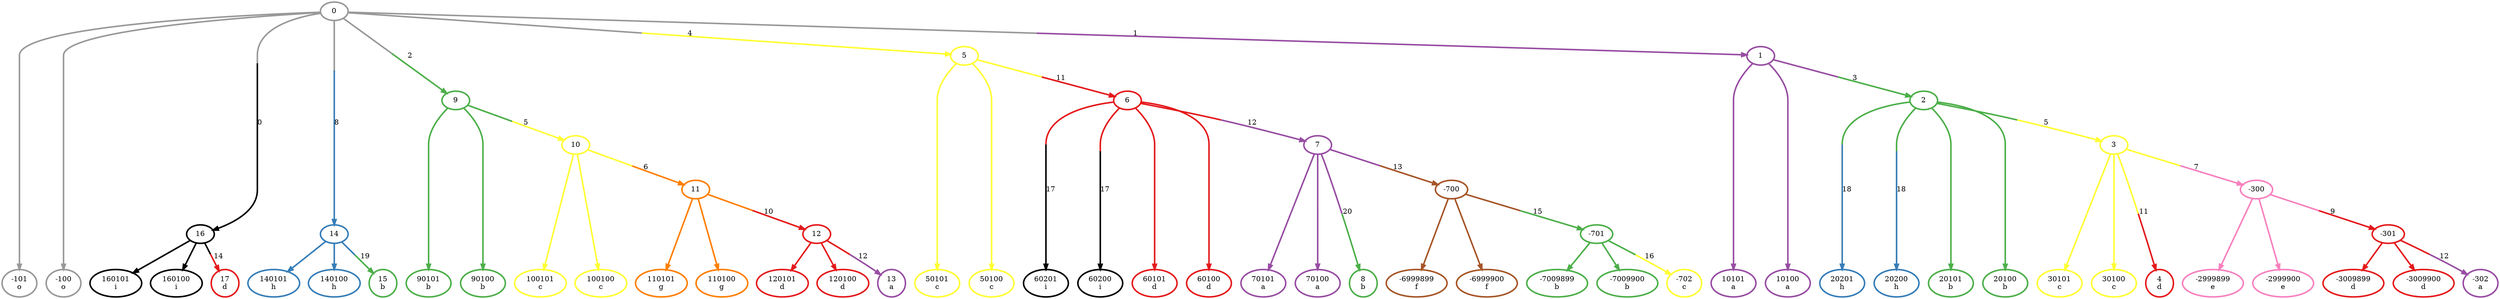 digraph T {
	{
		rank=same
		0 [penwidth=3,colorscheme=set19,color=1,label="120101\nd"]
		1 [penwidth=3,colorscheme=set19,color=1,label="120100\nd"]
		2 [penwidth=3,colorscheme=set19,color=4,label="13\na"]
		3 [penwidth=3,colorscheme=set19,color=5,label="110101\ng"]
		4 [penwidth=3,colorscheme=set19,color=5,label="110100\ng"]
		5 [penwidth=3,colorscheme=set19,color=6,label="100101\nc"]
		6 [penwidth=3,colorscheme=set19,color=6,label="100100\nc"]
		7 [penwidth=3,colorscheme=set19,color=3,label="-7009899\nb"]
		8 [penwidth=3,colorscheme=set19,color=3,label="-7009900\nb"]
		9 [penwidth=3,colorscheme=set19,color=6,label="-702\nc"]
		10 [penwidth=3,colorscheme=set19,color=7,label="-6999899\nf"]
		11 [penwidth=3,colorscheme=set19,color=7,label="-6999900\nf"]
		12 [penwidth=3,colorscheme=set19,color=4,label="70101\na"]
		13 [penwidth=3,colorscheme=set19,color=4,label="70100\na"]
		14 [penwidth=3,colorscheme=set19,color=3,label="8\nb"]
		15 [penwidth=3,colorscheme=set19,color=0,label="60201\ni"]
		16 [penwidth=3,colorscheme=set19,color=0,label="60200\ni"]
		17 [penwidth=3,colorscheme=set19,color=1,label="60101\nd"]
		18 [penwidth=3,colorscheme=set19,color=1,label="60100\nd"]
		19 [penwidth=3,colorscheme=set19,color=1,label="-3009899\nd"]
		20 [penwidth=3,colorscheme=set19,color=1,label="-3009900\nd"]
		21 [penwidth=3,colorscheme=set19,color=4,label="-302\na"]
		22 [penwidth=3,colorscheme=set19,color=8,label="-2999899\ne"]
		23 [penwidth=3,colorscheme=set19,color=8,label="-2999900\ne"]
		24 [penwidth=3,colorscheme=set19,color=6,label="30101\nc"]
		25 [penwidth=3,colorscheme=set19,color=6,label="30100\nc"]
		26 [penwidth=3,colorscheme=set19,color=1,label="4\nd"]
		27 [penwidth=3,colorscheme=set19,color=2,label="20201\nh"]
		28 [penwidth=3,colorscheme=set19,color=2,label="20200\nh"]
		29 [penwidth=3,colorscheme=set19,color=3,label="20101\nb"]
		30 [penwidth=3,colorscheme=set19,color=3,label="20100\nb"]
		31 [penwidth=3,colorscheme=set19,color=0,label="160101\ni"]
		32 [penwidth=3,colorscheme=set19,color=0,label="160100\ni"]
		33 [penwidth=3,colorscheme=set19,color=1,label="17\nd"]
		34 [penwidth=3,colorscheme=set19,color=2,label="140101\nh"]
		35 [penwidth=3,colorscheme=set19,color=2,label="140100\nh"]
		36 [penwidth=3,colorscheme=set19,color=3,label="15\nb"]
		37 [penwidth=3,colorscheme=set19,color=3,label="90101\nb"]
		38 [penwidth=3,colorscheme=set19,color=3,label="90100\nb"]
		39 [penwidth=3,colorscheme=set19,color=6,label="50101\nc"]
		40 [penwidth=3,colorscheme=set19,color=6,label="50100\nc"]
		41 [penwidth=3,colorscheme=set19,color=4,label="10101\na"]
		42 [penwidth=3,colorscheme=set19,color=4,label="10100\na"]
		43 [penwidth=3,colorscheme=set19,color=9,label="-101\no"]
		44 [penwidth=3,colorscheme=set19,color=9,label="-100\no"]
	}
	45 [penwidth=3,colorscheme=set19,color=1,label="12"]
	46 [penwidth=3,colorscheme=set19,color=5,label="11"]
	47 [penwidth=3,colorscheme=set19,color=6,label="10"]
	48 [penwidth=3,colorscheme=set19,color=3,label="-701"]
	49 [penwidth=3,colorscheme=set19,color=7,label="-700"]
	50 [penwidth=3,colorscheme=set19,color=4,label="7"]
	51 [penwidth=3,colorscheme=set19,color=1,label="6"]
	52 [penwidth=3,colorscheme=set19,color=1,label="-301"]
	53 [penwidth=3,colorscheme=set19,color=8,label="-300"]
	54 [penwidth=3,colorscheme=set19,color=6,label="3"]
	55 [penwidth=3,colorscheme=set19,color=3,label="2"]
	56 [penwidth=3,colorscheme=set19,color=0,label="16"]
	57 [penwidth=3,colorscheme=set19,color=2,label="14"]
	58 [penwidth=3,colorscheme=set19,color=3,label="9"]
	59 [penwidth=3,colorscheme=set19,color=6,label="5"]
	60 [penwidth=3,colorscheme=set19,color=4,label="1"]
	61 [penwidth=3,colorscheme=set19,color=9,label="0"]
	45 -> 0 [penwidth=3,colorscheme=set19,color="1;0.5:1"]
	45 -> 1 [penwidth=3,colorscheme=set19,color="1;0.5:1"]
	45 -> 2 [penwidth=3,colorscheme=set19,color="1;0.5:4",label="12"]
	46 -> 3 [penwidth=3,colorscheme=set19,color="5;0.5:5"]
	46 -> 4 [penwidth=3,colorscheme=set19,color="5;0.5:5"]
	46 -> 45 [penwidth=3,colorscheme=set19,color="5;0.5:1",label="10"]
	47 -> 5 [penwidth=3,colorscheme=set19,color="6;0.5:6"]
	47 -> 6 [penwidth=3,colorscheme=set19,color="6;0.5:6"]
	47 -> 46 [penwidth=3,colorscheme=set19,color="6;0.5:5",label="6"]
	48 -> 7 [penwidth=3,colorscheme=set19,color="3;0.5:3"]
	48 -> 8 [penwidth=3,colorscheme=set19,color="3;0.5:3"]
	48 -> 9 [penwidth=3,colorscheme=set19,color="3;0.5:6",label="16"]
	49 -> 10 [penwidth=3,colorscheme=set19,color="7;0.5:7"]
	49 -> 11 [penwidth=3,colorscheme=set19,color="7;0.5:7"]
	49 -> 48 [penwidth=3,colorscheme=set19,color="7;0.5:3",label="15"]
	50 -> 12 [penwidth=3,colorscheme=set19,color="4;0.5:4"]
	50 -> 13 [penwidth=3,colorscheme=set19,color="4;0.5:4"]
	50 -> 14 [penwidth=3,colorscheme=set19,color="4;0.5:3",label="20"]
	50 -> 49 [penwidth=3,colorscheme=set19,color="4;0.5:7",label="13"]
	51 -> 15 [penwidth=3,colorscheme=set19,color="1;0.5:0",label="17"]
	51 -> 16 [penwidth=3,colorscheme=set19,color="1;0.5:0",label="17"]
	51 -> 17 [penwidth=3,colorscheme=set19,color="1;0.5:1"]
	51 -> 18 [penwidth=3,colorscheme=set19,color="1;0.5:1"]
	51 -> 50 [penwidth=3,colorscheme=set19,color="1;0.5:4",label="12"]
	52 -> 19 [penwidth=3,colorscheme=set19,color="1;0.5:1"]
	52 -> 20 [penwidth=3,colorscheme=set19,color="1;0.5:1"]
	52 -> 21 [penwidth=3,colorscheme=set19,color="1;0.5:4",label="12"]
	53 -> 22 [penwidth=3,colorscheme=set19,color="8;0.5:8"]
	53 -> 23 [penwidth=3,colorscheme=set19,color="8;0.5:8"]
	53 -> 52 [penwidth=3,colorscheme=set19,color="8;0.5:1",label="9"]
	54 -> 24 [penwidth=3,colorscheme=set19,color="6;0.5:6"]
	54 -> 25 [penwidth=3,colorscheme=set19,color="6;0.5:6"]
	54 -> 26 [penwidth=3,colorscheme=set19,color="6;0.5:1",label="11"]
	54 -> 53 [penwidth=3,colorscheme=set19,color="6;0.5:8",label="7"]
	55 -> 27 [penwidth=3,colorscheme=set19,color="3;0.5:2",label="18"]
	55 -> 28 [penwidth=3,colorscheme=set19,color="3;0.5:2",label="18"]
	55 -> 29 [penwidth=3,colorscheme=set19,color="3;0.5:3"]
	55 -> 30 [penwidth=3,colorscheme=set19,color="3;0.5:3"]
	55 -> 54 [penwidth=3,colorscheme=set19,color="3;0.5:6",label="5"]
	56 -> 31 [penwidth=3,colorscheme=set19,color="0;0.5:0"]
	56 -> 32 [penwidth=3,colorscheme=set19,color="0;0.5:0"]
	56 -> 33 [penwidth=3,colorscheme=set19,color="0;0.5:1",label="14"]
	57 -> 34 [penwidth=3,colorscheme=set19,color="2;0.5:2"]
	57 -> 35 [penwidth=3,colorscheme=set19,color="2;0.5:2"]
	57 -> 36 [penwidth=3,colorscheme=set19,color="2;0.5:3",label="19"]
	58 -> 37 [penwidth=3,colorscheme=set19,color="3;0.5:3"]
	58 -> 38 [penwidth=3,colorscheme=set19,color="3;0.5:3"]
	58 -> 47 [penwidth=3,colorscheme=set19,color="3;0.5:6",label="5"]
	59 -> 39 [penwidth=3,colorscheme=set19,color="6;0.5:6"]
	59 -> 40 [penwidth=3,colorscheme=set19,color="6;0.5:6"]
	59 -> 51 [penwidth=3,colorscheme=set19,color="6;0.5:1",label="11"]
	60 -> 41 [penwidth=3,colorscheme=set19,color="4;0.5:4"]
	60 -> 42 [penwidth=3,colorscheme=set19,color="4;0.5:4"]
	60 -> 55 [penwidth=3,colorscheme=set19,color="4;0.5:3",label="3"]
	61 -> 43 [penwidth=3,colorscheme=set19,color="9;0.5:9"]
	61 -> 44 [penwidth=3,colorscheme=set19,color="9;0.5:9"]
	61 -> 56 [penwidth=3,colorscheme=set19,color="9;0.5:0",label="0"]
	61 -> 57 [penwidth=3,colorscheme=set19,color="9;0.5:2",label="8"]
	61 -> 58 [penwidth=3,colorscheme=set19,color="9;0.5:3",label="2"]
	61 -> 59 [penwidth=3,colorscheme=set19,color="9;0.5:6",label="4"]
	61 -> 60 [penwidth=3,colorscheme=set19,color="9;0.5:4",label="1"]
}

